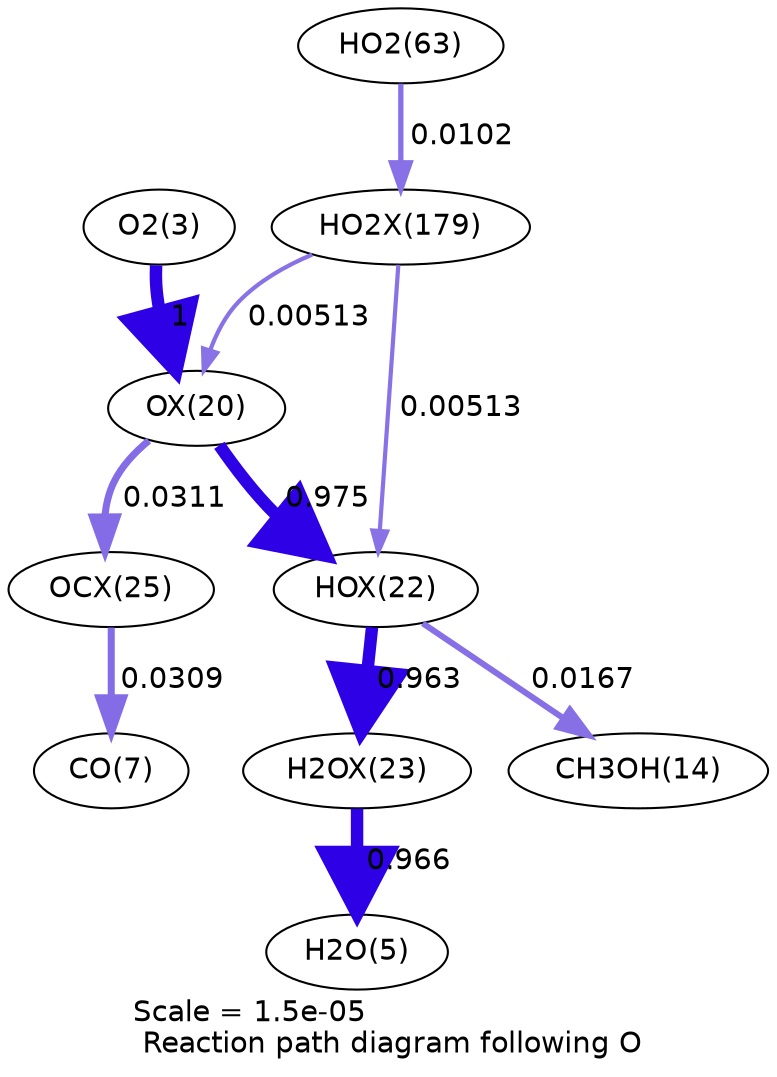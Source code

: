 digraph reaction_paths {
center=1;
s5 -> s35[fontname="Helvetica", penwidth=6, arrowsize=3, color="0.7, 1.5, 0.9"
, label=" 1"];
s35 -> s37[fontname="Helvetica", penwidth=5.98, arrowsize=2.99, color="0.7, 1.48, 0.9"
, label=" 0.975"];
s35 -> s40[fontname="Helvetica", penwidth=3.38, arrowsize=1.69, color="0.7, 0.531, 0.9"
, label=" 0.0311"];
s56 -> s35[fontname="Helvetica", penwidth=2.02, arrowsize=1.01, color="0.7, 0.505, 0.9"
, label=" 0.00513"];
s37 -> s16[fontname="Helvetica", penwidth=2.91, arrowsize=1.46, color="0.7, 0.517, 0.9"
, label=" 0.0167"];
s37 -> s38[fontname="Helvetica", penwidth=5.97, arrowsize=2.99, color="0.7, 1.46, 0.9"
, label=" 0.963"];
s56 -> s37[fontname="Helvetica", penwidth=2.02, arrowsize=1.01, color="0.7, 0.505, 0.9"
, label=" 0.00513"];
s38 -> s7[fontname="Helvetica", penwidth=5.97, arrowsize=2.99, color="0.7, 1.47, 0.9"
, label=" 0.966"];
s40 -> s9[fontname="Helvetica", penwidth=3.38, arrowsize=1.69, color="0.7, 0.531, 0.9"
, label=" 0.0309"];
s23 -> s56[fontname="Helvetica", penwidth=2.54, arrowsize=1.27, color="0.7, 0.51, 0.9"
, label=" 0.0102"];
s5 [ fontname="Helvetica", label="O2(3)"];
s7 [ fontname="Helvetica", label="H2O(5)"];
s9 [ fontname="Helvetica", label="CO(7)"];
s16 [ fontname="Helvetica", label="CH3OH(14)"];
s23 [ fontname="Helvetica", label="HO2(63)"];
s35 [ fontname="Helvetica", label="OX(20)"];
s37 [ fontname="Helvetica", label="HOX(22)"];
s38 [ fontname="Helvetica", label="H2OX(23)"];
s40 [ fontname="Helvetica", label="OCX(25)"];
s56 [ fontname="Helvetica", label="HO2X(179)"];
 label = "Scale = 1.5e-05\l Reaction path diagram following O";
 fontname = "Helvetica";
}
